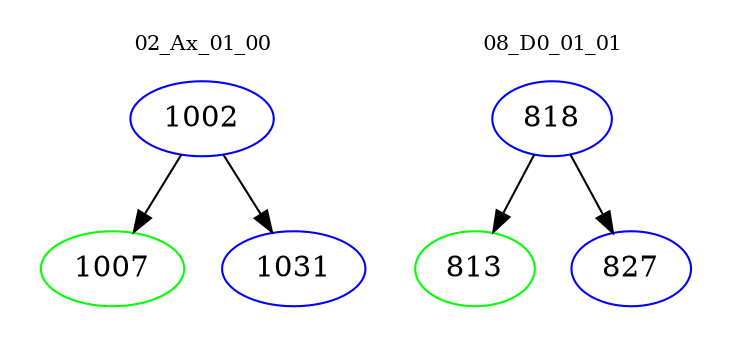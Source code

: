 digraph{
subgraph cluster_0 {
color = white
label = "02_Ax_01_00";
fontsize=10;
T0_1002 [label="1002", color="blue"]
T0_1002 -> T0_1007 [color="black"]
T0_1007 [label="1007", color="green"]
T0_1002 -> T0_1031 [color="black"]
T0_1031 [label="1031", color="blue"]
}
subgraph cluster_1 {
color = white
label = "08_D0_01_01";
fontsize=10;
T1_818 [label="818", color="blue"]
T1_818 -> T1_813 [color="black"]
T1_813 [label="813", color="green"]
T1_818 -> T1_827 [color="black"]
T1_827 [label="827", color="blue"]
}
}
